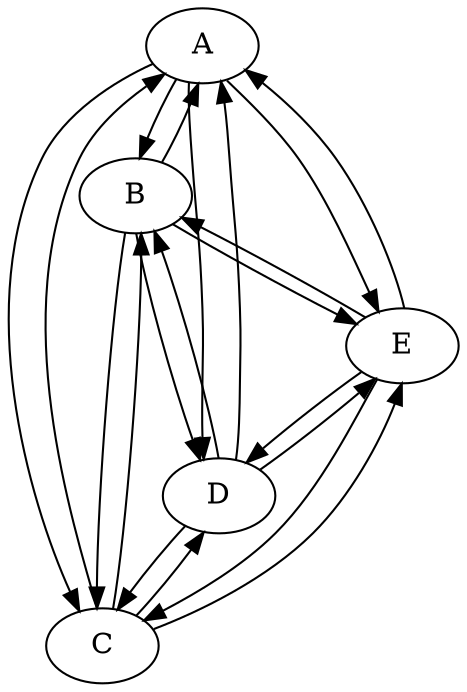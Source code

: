 digraph RBN {
    A [label="A", func="and"];
    B [label="B", func="and"];
    C [label="C", func="and"];
    D [label="D", func="and"];
    E [label="E", func="and"];

    A -> B;
    A -> C;
    A -> D;
    A -> E;

    B -> A;
    B -> C;
    B -> D;
    B -> E;

    C -> A;
    C -> B;
    C -> D;
    C -> E;

    D -> A;
    D -> B;
    D -> C;
    D -> E;

    E -> A;
    E -> B;
    E -> C;
    E -> D;
}

